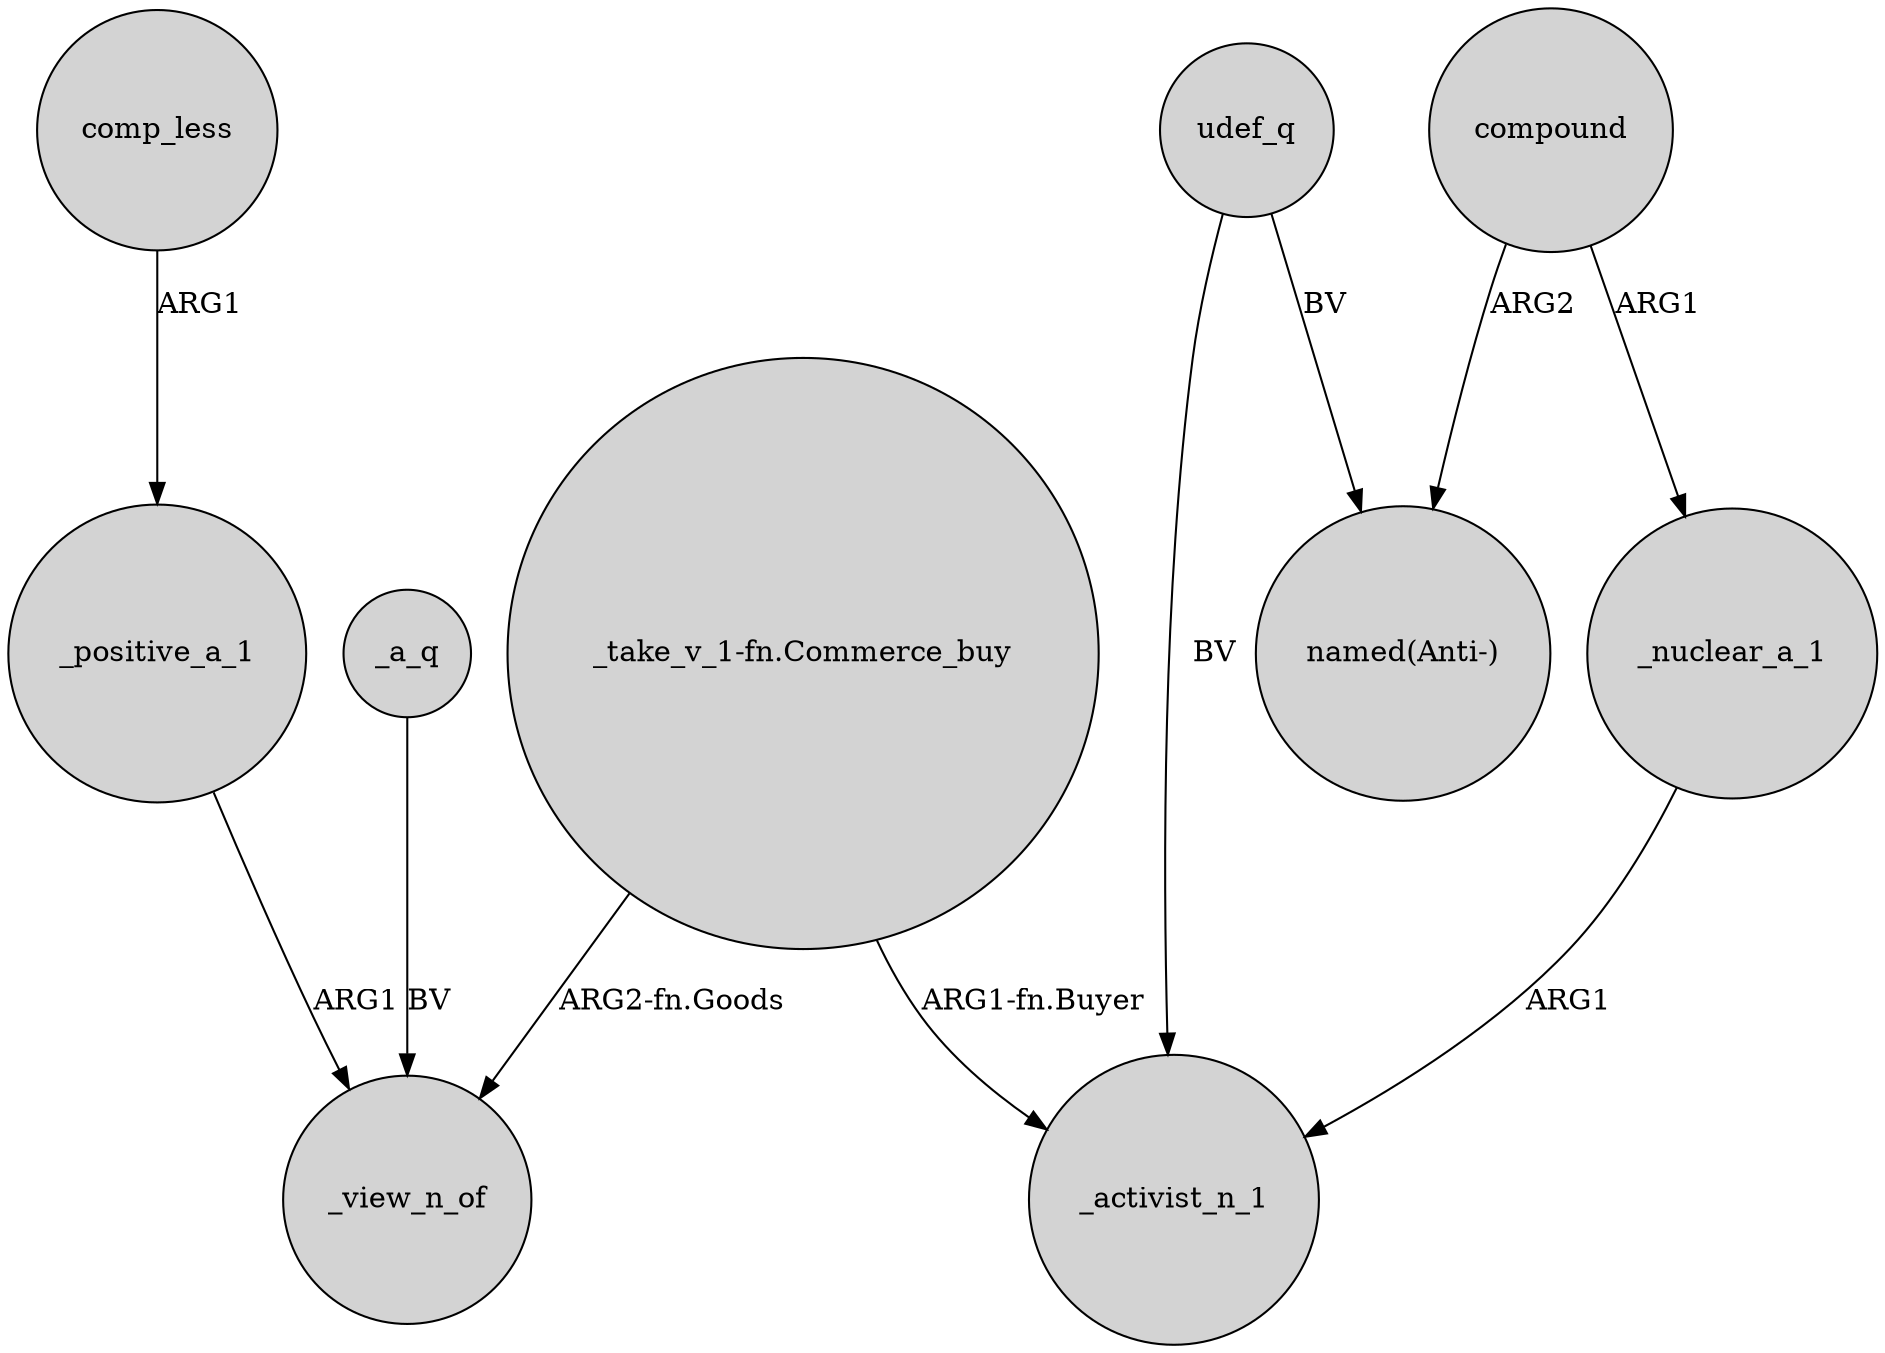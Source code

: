 digraph {
	node [shape=circle style=filled]
	"_take_v_1-fn.Commerce_buy" -> _view_n_of [label="ARG2-fn.Goods"]
	udef_q -> "named(Anti-)" [label=BV]
	compound -> _nuclear_a_1 [label=ARG1]
	_a_q -> _view_n_of [label=BV]
	"_take_v_1-fn.Commerce_buy" -> _activist_n_1 [label="ARG1-fn.Buyer"]
	comp_less -> _positive_a_1 [label=ARG1]
	compound -> "named(Anti-)" [label=ARG2]
	_nuclear_a_1 -> _activist_n_1 [label=ARG1]
	_positive_a_1 -> _view_n_of [label=ARG1]
	udef_q -> _activist_n_1 [label=BV]
}
